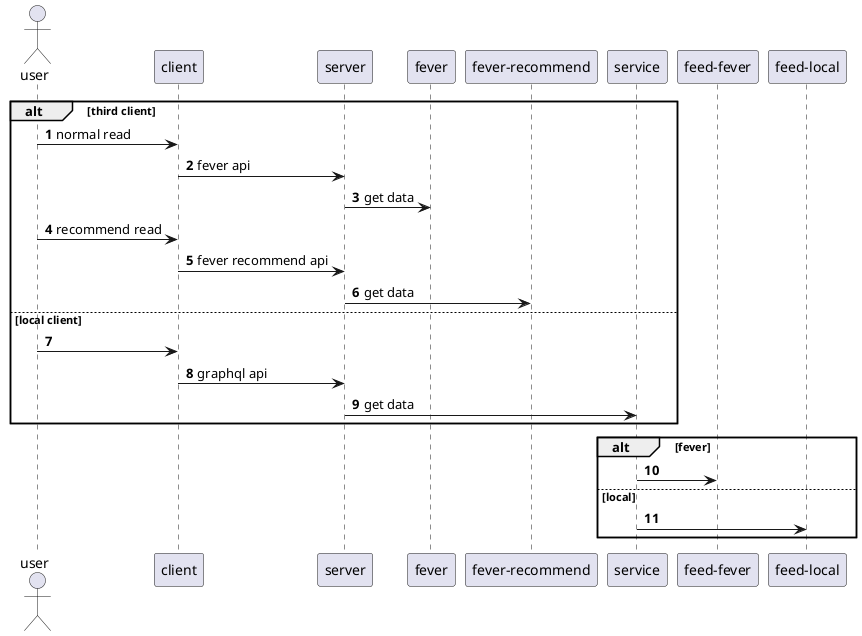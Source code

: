 @startuml
actor user
autonumber
alt third client
user -> client: normal read
client -> server: fever api
server -> "fever": get data

user -> client: recommend read
client -> server: fever recommend api
server -> "fever-recommend": get data

else local client
user -> client
client -> server: graphql api
server -> service: get data
end
alt fever
service-> "feed-fever"
else local
service-> "feed-local"
end
@enduml
